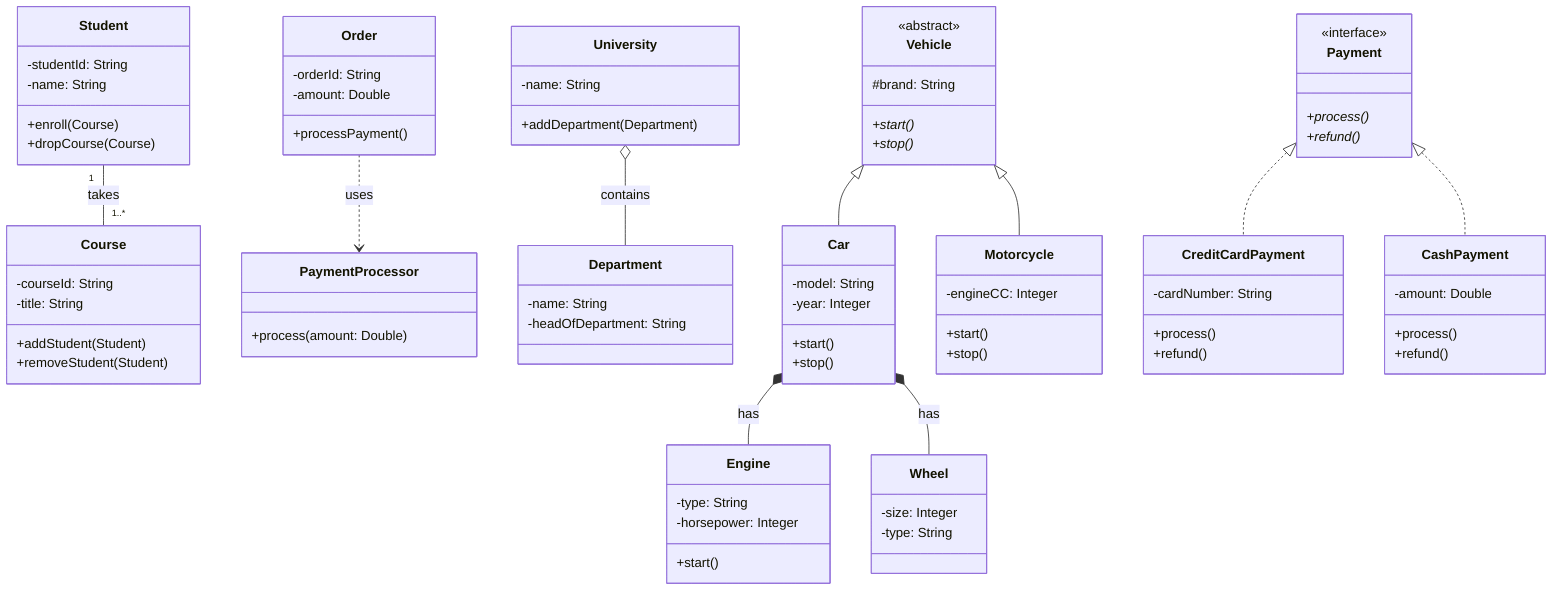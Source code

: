 classDiagram
    %% Association Example
    Student "1" -- "1..*" Course: takes
    
    %% Dependency Example
    Order ..> PaymentProcessor: uses
    
    %% Aggregation Example
    University o-- Department: contains
    
    %% Composition Example
    Car *-- Engine: has
    Car *-- Wheel: has
    
    %% Inheritance Example
    Vehicle <|-- Car
    Vehicle <|-- Motorcycle
    
    %% Implementation Example
    Payment <|.. CreditCardPayment
    Payment <|.. CashPayment
    
    %% Class definitions
    class Student {
        -studentId: String
        -name: String
        +enroll(Course)
        +dropCourse(Course)
    }
    
    class Course {
        -courseId: String
        -title: String
        +addStudent(Student)
        +removeStudent(Student)
    }
    
    class Order {
        -orderId: String
        -amount: Double
        +processPayment()
    }
    
    class PaymentProcessor {
        +process(amount: Double)
    }
    
    class University {
        -name: String
        +addDepartment(Department)
    }
    
    class Department {
        -name: String
        -headOfDepartment: String
    }
    
    class Car {
        -model: String
        -year: Integer
        +start()
        +stop()
    }
    
    class Engine {
        -type: String
        -horsepower: Integer
        +start()
    }
    
    class Wheel {
        -size: Integer
        -type: String
    }
    
    class Vehicle {
        <<abstract>>
        #brand: String
        +start()* 
        +stop()*
    }
    
    class Motorcycle {
        -engineCC: Integer
        +start()
        +stop()
    }
    
    class Payment {
        <<interface>>
        +process()*
        +refund()*
    }
    
    class CreditCardPayment {
        -cardNumber: String
        +process()
        +refund()
    }
    
    class CashPayment {
        -amount: Double
        +process()
        +refund()
    }